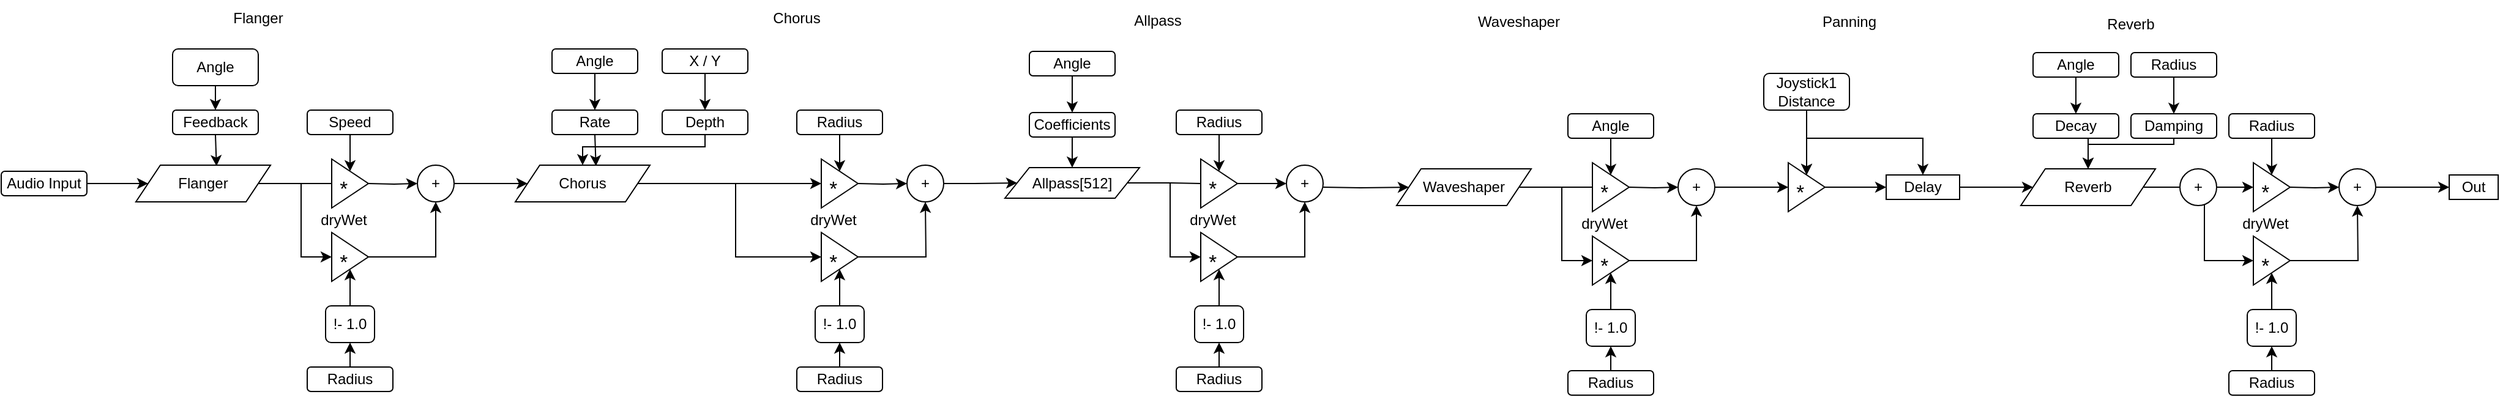 <mxfile version="21.0.4" type="device"><diagram name="Pagina-1" id="YoesOZrTGqVyh9ye20IZ"><mxGraphModel dx="1509" dy="816" grid="1" gridSize="10" guides="1" tooltips="1" connect="1" arrows="1" fold="1" page="1" pageScale="1" pageWidth="2200" pageHeight="400" math="0" shadow="0"><root><mxCell id="0"/><mxCell id="1" parent="0"/><mxCell id="9KAMdXOg85F3PCjol3W9-1" value="Out" style="rounded=0;whiteSpace=wrap;html=1;" parent="1" vertex="1"><mxGeometry x="2020" y="163" width="40" height="20" as="geometry"/></mxCell><mxCell id="Qw0Q38dsuIIb9uMzpZdH-4" style="edgeStyle=orthogonalEdgeStyle;rounded=0;orthogonalLoop=1;jettySize=auto;html=1;exitX=1;exitY=0.5;exitDx=0;exitDy=0;entryX=0;entryY=0.5;entryDx=0;entryDy=0;" edge="1" parent="1" source="9KAMdXOg85F3PCjol3W9-5" target="erO2ODHilAgzpxxgihGx-43"><mxGeometry relative="1" as="geometry"/></mxCell><mxCell id="9KAMdXOg85F3PCjol3W9-5" value="Audio Input" style="rounded=1;whiteSpace=wrap;html=1;" parent="1" vertex="1"><mxGeometry x="20" y="160" width="70" height="20" as="geometry"/></mxCell><mxCell id="9KAMdXOg85F3PCjol3W9-32" style="edgeStyle=orthogonalEdgeStyle;rounded=0;orthogonalLoop=1;jettySize=auto;html=1;exitX=0.5;exitY=1;exitDx=0;exitDy=0;entryX=0.5;entryY=0;entryDx=0;entryDy=0;" parent="1" source="9KAMdXOg85F3PCjol3W9-6" target="9KAMdXOg85F3PCjol3W9-31" edge="1"><mxGeometry relative="1" as="geometry"/></mxCell><mxCell id="9KAMdXOg85F3PCjol3W9-6" value="Angle" style="rounded=1;whiteSpace=wrap;html=1;" parent="1" vertex="1"><mxGeometry x="860" y="62" width="70" height="20" as="geometry"/></mxCell><mxCell id="9KAMdXOg85F3PCjol3W9-30" style="edgeStyle=orthogonalEdgeStyle;rounded=0;orthogonalLoop=1;jettySize=auto;html=1;exitX=0.5;exitY=1;exitDx=0;exitDy=0;entryX=0.5;entryY=0;entryDx=0;entryDy=0;" parent="1" source="9KAMdXOg85F3PCjol3W9-7" target="9KAMdXOg85F3PCjol3W9-19" edge="1"><mxGeometry relative="1" as="geometry"/></mxCell><mxCell id="9KAMdXOg85F3PCjol3W9-7" value="Radius" style="rounded=1;whiteSpace=wrap;html=1;" parent="1" vertex="1"><mxGeometry x="980" y="110" width="70" height="20" as="geometry"/></mxCell><mxCell id="9KAMdXOg85F3PCjol3W9-12" style="edgeStyle=orthogonalEdgeStyle;rounded=0;orthogonalLoop=1;jettySize=auto;html=1;exitX=1;exitY=0.5;exitDx=0;exitDy=0;entryX=0;entryY=0.5;entryDx=0;entryDy=0;startArrow=none;" parent="1" source="9KAMdXOg85F3PCjol3W9-19" target="9KAMdXOg85F3PCjol3W9-10" edge="1"><mxGeometry relative="1" as="geometry"/></mxCell><mxCell id="Qw0Q38dsuIIb9uMzpZdH-22" style="edgeStyle=orthogonalEdgeStyle;rounded=0;orthogonalLoop=1;jettySize=auto;html=1;exitX=1;exitY=0.5;exitDx=0;exitDy=0;entryX=0;entryY=0.5;entryDx=0;entryDy=0;" edge="1" parent="1" source="9KAMdXOg85F3PCjol3W9-8" target="9KAMdXOg85F3PCjol3W9-15"><mxGeometry relative="1" as="geometry"/></mxCell><mxCell id="9KAMdXOg85F3PCjol3W9-8" value="Allpass[512]" style="shape=parallelogram;perimeter=parallelogramPerimeter;whiteSpace=wrap;html=1;fixedSize=1;" parent="1" vertex="1"><mxGeometry x="840" y="157" width="110" height="25" as="geometry"/></mxCell><mxCell id="9KAMdXOg85F3PCjol3W9-10" value="+" style="ellipse;whiteSpace=wrap;html=1;aspect=fixed;" parent="1" vertex="1"><mxGeometry x="1070" y="155" width="30" height="30" as="geometry"/></mxCell><mxCell id="9KAMdXOg85F3PCjol3W9-29" style="edgeStyle=orthogonalEdgeStyle;rounded=0;orthogonalLoop=1;jettySize=auto;html=1;exitX=0.5;exitY=0;exitDx=0;exitDy=0;entryX=0.5;entryY=1;entryDx=0;entryDy=0;" parent="1" source="9KAMdXOg85F3PCjol3W9-16" target="9KAMdXOg85F3PCjol3W9-15" edge="1"><mxGeometry relative="1" as="geometry"/></mxCell><mxCell id="9KAMdXOg85F3PCjol3W9-16" value="!- 1.0" style="rounded=1;whiteSpace=wrap;html=1;" parent="1" vertex="1"><mxGeometry x="995" y="270" width="40" height="30" as="geometry"/></mxCell><mxCell id="9KAMdXOg85F3PCjol3W9-22" style="edgeStyle=orthogonalEdgeStyle;rounded=0;orthogonalLoop=1;jettySize=auto;html=1;exitX=1;exitY=0.5;exitDx=0;exitDy=0;entryX=0.5;entryY=1;entryDx=0;entryDy=0;" parent="1" source="9KAMdXOg85F3PCjol3W9-15" target="9KAMdXOg85F3PCjol3W9-10" edge="1"><mxGeometry relative="1" as="geometry"/></mxCell><mxCell id="9KAMdXOg85F3PCjol3W9-15" value="&lt;font style=&quot;font-size: 20px;&quot;&gt;&lt;sub&gt;&amp;nbsp;*&lt;/sub&gt;&lt;/font&gt;" style="triangle;whiteSpace=wrap;html=1;align=left;" parent="1" vertex="1"><mxGeometry x="1000" y="210" width="30" height="40" as="geometry"/></mxCell><mxCell id="9KAMdXOg85F3PCjol3W9-20" value="" style="edgeStyle=orthogonalEdgeStyle;rounded=0;orthogonalLoop=1;jettySize=auto;html=1;exitX=1;exitY=0.5;exitDx=0;exitDy=0;entryX=0;entryY=0.5;entryDx=0;entryDy=0;endArrow=none;" parent="1" source="9KAMdXOg85F3PCjol3W9-8" target="9KAMdXOg85F3PCjol3W9-19" edge="1"><mxGeometry relative="1" as="geometry"><mxPoint x="940" y="172" as="sourcePoint"/><mxPoint x="1024" y="172" as="targetPoint"/></mxGeometry></mxCell><mxCell id="9KAMdXOg85F3PCjol3W9-19" value="&lt;font style=&quot;font-size: 20px;&quot;&gt;&lt;sub&gt;&amp;nbsp;*&lt;/sub&gt;&lt;/font&gt;" style="triangle;whiteSpace=wrap;html=1;align=left;" parent="1" vertex="1"><mxGeometry x="1000" y="150" width="30" height="40" as="geometry"/></mxCell><mxCell id="9KAMdXOg85F3PCjol3W9-28" style="edgeStyle=orthogonalEdgeStyle;rounded=0;orthogonalLoop=1;jettySize=auto;html=1;exitX=0.5;exitY=0;exitDx=0;exitDy=0;entryX=0.5;entryY=1;entryDx=0;entryDy=0;" parent="1" source="9KAMdXOg85F3PCjol3W9-26" target="9KAMdXOg85F3PCjol3W9-16" edge="1"><mxGeometry relative="1" as="geometry"/></mxCell><mxCell id="9KAMdXOg85F3PCjol3W9-26" value="Radius" style="rounded=1;whiteSpace=wrap;html=1;" parent="1" vertex="1"><mxGeometry x="980" y="320" width="70" height="20" as="geometry"/></mxCell><mxCell id="9KAMdXOg85F3PCjol3W9-33" style="edgeStyle=orthogonalEdgeStyle;rounded=0;orthogonalLoop=1;jettySize=auto;html=1;exitX=0.5;exitY=1;exitDx=0;exitDy=0;entryX=0.5;entryY=0;entryDx=0;entryDy=0;" parent="1" source="9KAMdXOg85F3PCjol3W9-31" target="9KAMdXOg85F3PCjol3W9-8" edge="1"><mxGeometry relative="1" as="geometry"/></mxCell><mxCell id="9KAMdXOg85F3PCjol3W9-31" value="Coefficients" style="rounded=1;whiteSpace=wrap;html=1;" parent="1" vertex="1"><mxGeometry x="860" y="112" width="70" height="20" as="geometry"/></mxCell><mxCell id="9KAMdXOg85F3PCjol3W9-49" style="edgeStyle=orthogonalEdgeStyle;rounded=0;orthogonalLoop=1;jettySize=auto;html=1;exitX=1;exitY=0.5;exitDx=0;exitDy=0;entryX=0;entryY=0.5;entryDx=0;entryDy=0;startArrow=none;" parent="1" edge="1"><mxGeometry relative="1" as="geometry"><mxPoint x="720" y="170" as="sourcePoint"/><mxPoint x="760" y="170" as="targetPoint"/></mxGeometry></mxCell><mxCell id="Qw0Q38dsuIIb9uMzpZdH-20" style="edgeStyle=orthogonalEdgeStyle;rounded=0;orthogonalLoop=1;jettySize=auto;html=1;exitX=1;exitY=0.5;exitDx=0;exitDy=0;entryX=0;entryY=0.5;entryDx=0;entryDy=0;" edge="1" parent="1" source="9KAMdXOg85F3PCjol3W9-50" target="9KAMdXOg85F3PCjol3W9-58"><mxGeometry relative="1" as="geometry"/></mxCell><mxCell id="Qw0Q38dsuIIb9uMzpZdH-21" style="edgeStyle=orthogonalEdgeStyle;rounded=0;orthogonalLoop=1;jettySize=auto;html=1;exitX=1;exitY=0.5;exitDx=0;exitDy=0;entryX=0;entryY=0.5;entryDx=0;entryDy=0;" edge="1" parent="1" source="9KAMdXOg85F3PCjol3W9-50" target="9KAMdXOg85F3PCjol3W9-55"><mxGeometry relative="1" as="geometry"/></mxCell><mxCell id="9KAMdXOg85F3PCjol3W9-50" value="Chorus" style="shape=parallelogram;perimeter=parallelogramPerimeter;whiteSpace=wrap;html=1;fixedSize=1;" parent="1" vertex="1"><mxGeometry x="440" y="155" width="110" height="30" as="geometry"/></mxCell><mxCell id="9KAMdXOg85F3PCjol3W9-92" style="edgeStyle=orthogonalEdgeStyle;rounded=0;orthogonalLoop=1;jettySize=auto;html=1;exitX=1;exitY=0.5;exitDx=0;exitDy=0;entryX=0;entryY=0.5;entryDx=0;entryDy=0;startArrow=none;" parent="1" target="9KAMdXOg85F3PCjol3W9-75" edge="1"><mxGeometry relative="1" as="geometry"><mxPoint x="1100" y="173" as="sourcePoint"/></mxGeometry></mxCell><mxCell id="Qw0Q38dsuIIb9uMzpZdH-5" style="edgeStyle=orthogonalEdgeStyle;rounded=0;orthogonalLoop=1;jettySize=auto;html=1;exitX=1;exitY=0.5;exitDx=0;exitDy=0;entryX=0;entryY=0.5;entryDx=0;entryDy=0;" edge="1" parent="1" source="9KAMdXOg85F3PCjol3W9-51" target="9KAMdXOg85F3PCjol3W9-8"><mxGeometry relative="1" as="geometry"/></mxCell><mxCell id="9KAMdXOg85F3PCjol3W9-51" value="+" style="ellipse;whiteSpace=wrap;html=1;aspect=fixed;" parent="1" vertex="1"><mxGeometry x="760" y="155" width="30" height="30" as="geometry"/></mxCell><mxCell id="9KAMdXOg85F3PCjol3W9-52" style="edgeStyle=orthogonalEdgeStyle;rounded=0;orthogonalLoop=1;jettySize=auto;html=1;exitX=0.5;exitY=0;exitDx=0;exitDy=0;entryX=0.5;entryY=1;entryDx=0;entryDy=0;" parent="1" source="9KAMdXOg85F3PCjol3W9-53" target="9KAMdXOg85F3PCjol3W9-55" edge="1"><mxGeometry relative="1" as="geometry"/></mxCell><mxCell id="9KAMdXOg85F3PCjol3W9-53" value="!- 1.0" style="rounded=1;whiteSpace=wrap;html=1;" parent="1" vertex="1"><mxGeometry x="685" y="270" width="40" height="30" as="geometry"/></mxCell><mxCell id="9KAMdXOg85F3PCjol3W9-54" style="edgeStyle=orthogonalEdgeStyle;rounded=0;orthogonalLoop=1;jettySize=auto;html=1;exitX=1;exitY=0.5;exitDx=0;exitDy=0;entryX=0.5;entryY=1;entryDx=0;entryDy=0;" parent="1" source="9KAMdXOg85F3PCjol3W9-55" edge="1"><mxGeometry relative="1" as="geometry"><mxPoint x="775" y="185" as="targetPoint"/></mxGeometry></mxCell><mxCell id="9KAMdXOg85F3PCjol3W9-55" value="&lt;font style=&quot;font-size: 20px;&quot;&gt;&lt;sub&gt;&amp;nbsp;*&lt;/sub&gt;&lt;/font&gt;" style="triangle;whiteSpace=wrap;html=1;align=left;" parent="1" vertex="1"><mxGeometry x="690" y="210" width="30" height="40" as="geometry"/></mxCell><mxCell id="9KAMdXOg85F3PCjol3W9-58" value="&lt;font style=&quot;font-size: 20px;&quot;&gt;&lt;sub&gt;&amp;nbsp;*&lt;/sub&gt;&lt;/font&gt;" style="triangle;whiteSpace=wrap;html=1;align=left;" parent="1" vertex="1"><mxGeometry x="690" y="150" width="30" height="40" as="geometry"/></mxCell><mxCell id="9KAMdXOg85F3PCjol3W9-61" style="edgeStyle=orthogonalEdgeStyle;rounded=0;orthogonalLoop=1;jettySize=auto;html=1;exitX=0.5;exitY=1;exitDx=0;exitDy=0;entryX=0.5;entryY=0;entryDx=0;entryDy=0;" parent="1" source="9KAMdXOg85F3PCjol3W9-60" target="9KAMdXOg85F3PCjol3W9-58" edge="1"><mxGeometry relative="1" as="geometry"/></mxCell><mxCell id="9KAMdXOg85F3PCjol3W9-60" value="Radius" style="rounded=1;whiteSpace=wrap;html=1;" parent="1" vertex="1"><mxGeometry x="670" y="110" width="70" height="20" as="geometry"/></mxCell><mxCell id="9KAMdXOg85F3PCjol3W9-63" style="edgeStyle=orthogonalEdgeStyle;rounded=0;orthogonalLoop=1;jettySize=auto;html=1;exitX=0.5;exitY=0;exitDx=0;exitDy=0;entryX=0.5;entryY=1;entryDx=0;entryDy=0;" parent="1" source="9KAMdXOg85F3PCjol3W9-62" target="9KAMdXOg85F3PCjol3W9-53" edge="1"><mxGeometry relative="1" as="geometry"/></mxCell><mxCell id="9KAMdXOg85F3PCjol3W9-62" value="Radius" style="rounded=1;whiteSpace=wrap;html=1;" parent="1" vertex="1"><mxGeometry x="670" y="320" width="70" height="20" as="geometry"/></mxCell><mxCell id="9KAMdXOg85F3PCjol3W9-64" style="edgeStyle=orthogonalEdgeStyle;rounded=0;orthogonalLoop=1;jettySize=auto;html=1;exitX=0.5;exitY=1;exitDx=0;exitDy=0;entryX=0.5;entryY=0;entryDx=0;entryDy=0;" parent="1" source="9KAMdXOg85F3PCjol3W9-65" target="9KAMdXOg85F3PCjol3W9-66" edge="1"><mxGeometry relative="1" as="geometry"/></mxCell><mxCell id="9KAMdXOg85F3PCjol3W9-65" value="Angle" style="rounded=1;whiteSpace=wrap;html=1;" parent="1" vertex="1"><mxGeometry x="470" y="60" width="70" height="20" as="geometry"/></mxCell><mxCell id="9KAMdXOg85F3PCjol3W9-68" style="edgeStyle=orthogonalEdgeStyle;rounded=0;orthogonalLoop=1;jettySize=auto;html=1;exitX=0.5;exitY=1;exitDx=0;exitDy=0;entryX=0.599;entryY=0.026;entryDx=0;entryDy=0;entryPerimeter=0;" parent="1" source="9KAMdXOg85F3PCjol3W9-66" target="9KAMdXOg85F3PCjol3W9-50" edge="1"><mxGeometry relative="1" as="geometry"/></mxCell><mxCell id="9KAMdXOg85F3PCjol3W9-66" value="Rate" style="rounded=1;whiteSpace=wrap;html=1;" parent="1" vertex="1"><mxGeometry x="470" y="110" width="70" height="20" as="geometry"/></mxCell><mxCell id="9KAMdXOg85F3PCjol3W9-71" value="Allpass" style="text;html=1;strokeColor=none;fillColor=none;align=center;verticalAlign=middle;whiteSpace=wrap;rounded=0;" parent="1" vertex="1"><mxGeometry x="935" y="22" width="60" height="30" as="geometry"/></mxCell><mxCell id="9KAMdXOg85F3PCjol3W9-72" value="Chorus" style="text;html=1;strokeColor=none;fillColor=none;align=center;verticalAlign=middle;whiteSpace=wrap;rounded=0;" parent="1" vertex="1"><mxGeometry x="640" y="20" width="60" height="30" as="geometry"/></mxCell><mxCell id="9KAMdXOg85F3PCjol3W9-73" style="edgeStyle=orthogonalEdgeStyle;rounded=0;orthogonalLoop=1;jettySize=auto;html=1;exitX=1;exitY=0.5;exitDx=0;exitDy=0;entryX=0;entryY=0.5;entryDx=0;entryDy=0;startArrow=none;" parent="1" target="9KAMdXOg85F3PCjol3W9-76" edge="1"><mxGeometry relative="1" as="geometry"><mxPoint x="1350" y="173" as="sourcePoint"/></mxGeometry></mxCell><mxCell id="9KAMdXOg85F3PCjol3W9-74" style="edgeStyle=orthogonalEdgeStyle;rounded=0;orthogonalLoop=1;jettySize=auto;html=1;exitX=1;exitY=0.5;exitDx=0;exitDy=0;entryX=0;entryY=0.5;entryDx=0;entryDy=0;" parent="1" source="9KAMdXOg85F3PCjol3W9-75" target="9KAMdXOg85F3PCjol3W9-80" edge="1"><mxGeometry relative="1" as="geometry"/></mxCell><mxCell id="9KAMdXOg85F3PCjol3W9-75" value="Waveshaper" style="shape=parallelogram;perimeter=parallelogramPerimeter;whiteSpace=wrap;html=1;fixedSize=1;" parent="1" vertex="1"><mxGeometry x="1160" y="158" width="110" height="30" as="geometry"/></mxCell><mxCell id="Qw0Q38dsuIIb9uMzpZdH-31" style="edgeStyle=orthogonalEdgeStyle;rounded=0;orthogonalLoop=1;jettySize=auto;html=1;exitX=1;exitY=0.5;exitDx=0;exitDy=0;entryX=0;entryY=0.5;entryDx=0;entryDy=0;" edge="1" parent="1" source="9KAMdXOg85F3PCjol3W9-76" target="erO2ODHilAgzpxxgihGx-23"><mxGeometry relative="1" as="geometry"/></mxCell><mxCell id="9KAMdXOg85F3PCjol3W9-76" value="+" style="ellipse;whiteSpace=wrap;html=1;aspect=fixed;" parent="1" vertex="1"><mxGeometry x="1390" y="158" width="30" height="30" as="geometry"/></mxCell><mxCell id="9KAMdXOg85F3PCjol3W9-77" style="edgeStyle=orthogonalEdgeStyle;rounded=0;orthogonalLoop=1;jettySize=auto;html=1;exitX=0.5;exitY=0;exitDx=0;exitDy=0;entryX=0.5;entryY=1;entryDx=0;entryDy=0;" parent="1" source="9KAMdXOg85F3PCjol3W9-78" target="9KAMdXOg85F3PCjol3W9-80" edge="1"><mxGeometry relative="1" as="geometry"/></mxCell><mxCell id="9KAMdXOg85F3PCjol3W9-78" value="!- 1.0" style="rounded=1;whiteSpace=wrap;html=1;" parent="1" vertex="1"><mxGeometry x="1315" y="273" width="40" height="30" as="geometry"/></mxCell><mxCell id="9KAMdXOg85F3PCjol3W9-79" style="edgeStyle=orthogonalEdgeStyle;rounded=0;orthogonalLoop=1;jettySize=auto;html=1;exitX=1;exitY=0.5;exitDx=0;exitDy=0;entryX=0.5;entryY=1;entryDx=0;entryDy=0;" parent="1" source="9KAMdXOg85F3PCjol3W9-80" target="9KAMdXOg85F3PCjol3W9-76" edge="1"><mxGeometry relative="1" as="geometry"/></mxCell><mxCell id="9KAMdXOg85F3PCjol3W9-80" value="&lt;font style=&quot;font-size: 20px;&quot;&gt;&lt;sub&gt;&amp;nbsp;*&lt;/sub&gt;&lt;/font&gt;" style="triangle;whiteSpace=wrap;html=1;align=left;" parent="1" vertex="1"><mxGeometry x="1320" y="213" width="30" height="40" as="geometry"/></mxCell><mxCell id="9KAMdXOg85F3PCjol3W9-81" value="" style="edgeStyle=orthogonalEdgeStyle;rounded=0;orthogonalLoop=1;jettySize=auto;html=1;exitX=1;exitY=0.5;exitDx=0;exitDy=0;entryX=0;entryY=0.5;entryDx=0;entryDy=0;endArrow=none;" parent="1" source="9KAMdXOg85F3PCjol3W9-75" edge="1"><mxGeometry relative="1" as="geometry"><mxPoint x="1260" y="173" as="sourcePoint"/><mxPoint x="1320" y="173" as="targetPoint"/></mxGeometry></mxCell><mxCell id="9KAMdXOg85F3PCjol3W9-82" value="&lt;font style=&quot;font-size: 20px;&quot;&gt;&lt;sub&gt;&amp;nbsp;*&lt;/sub&gt;&lt;/font&gt;" style="triangle;whiteSpace=wrap;html=1;align=left;" parent="1" vertex="1"><mxGeometry x="1320" y="153" width="30" height="40" as="geometry"/></mxCell><mxCell id="9KAMdXOg85F3PCjol3W9-83" style="edgeStyle=orthogonalEdgeStyle;rounded=0;orthogonalLoop=1;jettySize=auto;html=1;exitX=0.5;exitY=1;exitDx=0;exitDy=0;entryX=0.5;entryY=0;entryDx=0;entryDy=0;" parent="1" source="9KAMdXOg85F3PCjol3W9-84" target="9KAMdXOg85F3PCjol3W9-82" edge="1"><mxGeometry relative="1" as="geometry"/></mxCell><mxCell id="9KAMdXOg85F3PCjol3W9-84" value="Angle" style="rounded=1;whiteSpace=wrap;html=1;" parent="1" vertex="1"><mxGeometry x="1300" y="113" width="70" height="20" as="geometry"/></mxCell><mxCell id="9KAMdXOg85F3PCjol3W9-85" style="edgeStyle=orthogonalEdgeStyle;rounded=0;orthogonalLoop=1;jettySize=auto;html=1;exitX=0.5;exitY=0;exitDx=0;exitDy=0;entryX=0.5;entryY=1;entryDx=0;entryDy=0;" parent="1" source="9KAMdXOg85F3PCjol3W9-86" target="9KAMdXOg85F3PCjol3W9-78" edge="1"><mxGeometry relative="1" as="geometry"/></mxCell><mxCell id="9KAMdXOg85F3PCjol3W9-86" value="Radius" style="rounded=1;whiteSpace=wrap;html=1;" parent="1" vertex="1"><mxGeometry x="1300" y="323" width="70" height="20" as="geometry"/></mxCell><mxCell id="9KAMdXOg85F3PCjol3W9-97" value="Waveshaper" style="text;html=1;strokeColor=none;fillColor=none;align=center;verticalAlign=middle;whiteSpace=wrap;rounded=0;" parent="1" vertex="1"><mxGeometry x="1230" y="23" width="60" height="30" as="geometry"/></mxCell><mxCell id="9KAMdXOg85F3PCjol3W9-100" style="edgeStyle=orthogonalEdgeStyle;rounded=0;orthogonalLoop=1;jettySize=auto;html=1;exitX=1;exitY=0.5;exitDx=0;exitDy=0;entryX=0;entryY=0.5;entryDx=0;entryDy=0;startArrow=none;" parent="1" edge="1"><mxGeometry relative="1" as="geometry"><mxPoint x="1890" y="173" as="sourcePoint"/><mxPoint x="1930.0" y="173" as="targetPoint"/></mxGeometry></mxCell><mxCell id="9KAMdXOg85F3PCjol3W9-101" style="edgeStyle=orthogonalEdgeStyle;rounded=0;orthogonalLoop=1;jettySize=auto;html=1;exitX=1;exitY=0.5;exitDx=0;exitDy=0;entryX=0;entryY=0.5;entryDx=0;entryDy=0;" parent="1" source="9KAMdXOg85F3PCjol3W9-102" target="9KAMdXOg85F3PCjol3W9-107" edge="1"><mxGeometry relative="1" as="geometry"/></mxCell><mxCell id="9KAMdXOg85F3PCjol3W9-102" value="Reverb" style="shape=parallelogram;perimeter=parallelogramPerimeter;whiteSpace=wrap;html=1;fixedSize=1;" parent="1" vertex="1"><mxGeometry x="1670" y="158" width="110" height="30" as="geometry"/></mxCell><mxCell id="Qw0Q38dsuIIb9uMzpZdH-29" style="edgeStyle=orthogonalEdgeStyle;rounded=0;orthogonalLoop=1;jettySize=auto;html=1;exitX=1;exitY=0.5;exitDx=0;exitDy=0;entryX=0;entryY=0.5;entryDx=0;entryDy=0;" edge="1" parent="1" source="9KAMdXOg85F3PCjol3W9-103" target="9KAMdXOg85F3PCjol3W9-109"><mxGeometry relative="1" as="geometry"/></mxCell><mxCell id="9KAMdXOg85F3PCjol3W9-103" value="+" style="ellipse;whiteSpace=wrap;html=1;aspect=fixed;" parent="1" vertex="1"><mxGeometry x="1800" y="158" width="30" height="30" as="geometry"/></mxCell><mxCell id="9KAMdXOg85F3PCjol3W9-104" style="edgeStyle=orthogonalEdgeStyle;rounded=0;orthogonalLoop=1;jettySize=auto;html=1;exitX=0.5;exitY=0;exitDx=0;exitDy=0;entryX=0.5;entryY=1;entryDx=0;entryDy=0;" parent="1" source="9KAMdXOg85F3PCjol3W9-105" target="9KAMdXOg85F3PCjol3W9-107" edge="1"><mxGeometry relative="1" as="geometry"/></mxCell><mxCell id="9KAMdXOg85F3PCjol3W9-105" value="!- 1.0" style="rounded=1;whiteSpace=wrap;html=1;" parent="1" vertex="1"><mxGeometry x="1855" y="273" width="40" height="30" as="geometry"/></mxCell><mxCell id="9KAMdXOg85F3PCjol3W9-106" style="edgeStyle=orthogonalEdgeStyle;rounded=0;orthogonalLoop=1;jettySize=auto;html=1;exitX=1;exitY=0.5;exitDx=0;exitDy=0;entryX=0.5;entryY=1;entryDx=0;entryDy=0;" parent="1" source="9KAMdXOg85F3PCjol3W9-107" edge="1"><mxGeometry relative="1" as="geometry"><mxPoint x="1945" y="188" as="targetPoint"/></mxGeometry></mxCell><mxCell id="9KAMdXOg85F3PCjol3W9-107" value="&lt;font style=&quot;font-size: 20px;&quot;&gt;&lt;sub&gt;&amp;nbsp;*&lt;/sub&gt;&lt;/font&gt;" style="triangle;whiteSpace=wrap;html=1;align=left;" parent="1" vertex="1"><mxGeometry x="1860" y="213" width="30" height="40" as="geometry"/></mxCell><mxCell id="9KAMdXOg85F3PCjol3W9-109" value="&lt;font style=&quot;font-size: 20px;&quot;&gt;&lt;sub&gt;&amp;nbsp;*&lt;/sub&gt;&lt;/font&gt;" style="triangle;whiteSpace=wrap;html=1;align=left;" parent="1" vertex="1"><mxGeometry x="1860" y="153" width="30" height="40" as="geometry"/></mxCell><mxCell id="9KAMdXOg85F3PCjol3W9-110" style="edgeStyle=orthogonalEdgeStyle;rounded=0;orthogonalLoop=1;jettySize=auto;html=1;exitX=0.5;exitY=1;exitDx=0;exitDy=0;entryX=0.5;entryY=0;entryDx=0;entryDy=0;" parent="1" source="9KAMdXOg85F3PCjol3W9-111" target="9KAMdXOg85F3PCjol3W9-109" edge="1"><mxGeometry relative="1" as="geometry"/></mxCell><mxCell id="9KAMdXOg85F3PCjol3W9-111" value="Radius" style="rounded=1;whiteSpace=wrap;html=1;" parent="1" vertex="1"><mxGeometry x="1840" y="113" width="70" height="20" as="geometry"/></mxCell><mxCell id="9KAMdXOg85F3PCjol3W9-112" style="edgeStyle=orthogonalEdgeStyle;rounded=0;orthogonalLoop=1;jettySize=auto;html=1;exitX=0.5;exitY=0;exitDx=0;exitDy=0;entryX=0.5;entryY=1;entryDx=0;entryDy=0;" parent="1" source="9KAMdXOg85F3PCjol3W9-113" target="9KAMdXOg85F3PCjol3W9-105" edge="1"><mxGeometry relative="1" as="geometry"/></mxCell><mxCell id="9KAMdXOg85F3PCjol3W9-113" value="Radius" style="rounded=1;whiteSpace=wrap;html=1;" parent="1" vertex="1"><mxGeometry x="1840" y="323" width="70" height="20" as="geometry"/></mxCell><mxCell id="Qw0Q38dsuIIb9uMzpZdH-25" style="edgeStyle=orthogonalEdgeStyle;rounded=0;orthogonalLoop=1;jettySize=auto;html=1;exitX=0.5;exitY=1;exitDx=0;exitDy=0;entryX=0.5;entryY=0;entryDx=0;entryDy=0;" edge="1" parent="1" source="9KAMdXOg85F3PCjol3W9-117" target="9KAMdXOg85F3PCjol3W9-102"><mxGeometry relative="1" as="geometry"/></mxCell><mxCell id="9KAMdXOg85F3PCjol3W9-117" value="Decay" style="rounded=1;whiteSpace=wrap;html=1;" parent="1" vertex="1"><mxGeometry x="1680" y="113" width="70" height="20" as="geometry"/></mxCell><mxCell id="Qw0Q38dsuIIb9uMzpZdH-28" style="edgeStyle=orthogonalEdgeStyle;rounded=0;orthogonalLoop=1;jettySize=auto;html=1;exitX=0.5;exitY=1;exitDx=0;exitDy=0;entryX=0.5;entryY=0;entryDx=0;entryDy=0;" edge="1" parent="1" source="9KAMdXOg85F3PCjol3W9-121" target="9KAMdXOg85F3PCjol3W9-117"><mxGeometry relative="1" as="geometry"/></mxCell><mxCell id="9KAMdXOg85F3PCjol3W9-121" value="Angle" style="rounded=1;whiteSpace=wrap;html=1;" parent="1" vertex="1"><mxGeometry x="1680" y="63" width="70" height="20" as="geometry"/></mxCell><mxCell id="Qw0Q38dsuIIb9uMzpZdH-27" style="edgeStyle=orthogonalEdgeStyle;rounded=0;orthogonalLoop=1;jettySize=auto;html=1;exitX=0.5;exitY=1;exitDx=0;exitDy=0;" edge="1" parent="1" source="9KAMdXOg85F3PCjol3W9-123" target="Qw0Q38dsuIIb9uMzpZdH-23"><mxGeometry relative="1" as="geometry"/></mxCell><mxCell id="9KAMdXOg85F3PCjol3W9-123" value="Radius" style="rounded=1;whiteSpace=wrap;html=1;" parent="1" vertex="1"><mxGeometry x="1760" y="63" width="70" height="20" as="geometry"/></mxCell><mxCell id="erO2ODHilAgzpxxgihGx-1" value="Reverb" style="text;html=1;strokeColor=none;fillColor=none;align=center;verticalAlign=middle;whiteSpace=wrap;rounded=0;" parent="1" vertex="1"><mxGeometry x="1730" y="25" width="60" height="30" as="geometry"/></mxCell><mxCell id="erO2ODHilAgzpxxgihGx-2" value="Panning" style="text;html=1;strokeColor=none;fillColor=none;align=center;verticalAlign=middle;whiteSpace=wrap;rounded=0;" parent="1" vertex="1"><mxGeometry x="1500" y="23" width="60" height="30" as="geometry"/></mxCell><mxCell id="erO2ODHilAgzpxxgihGx-31" style="edgeStyle=orthogonalEdgeStyle;rounded=0;orthogonalLoop=1;jettySize=auto;html=1;exitX=1;exitY=0.5;exitDx=0;exitDy=0;" parent="1" source="erO2ODHilAgzpxxgihGx-23" target="erO2ODHilAgzpxxgihGx-30" edge="1"><mxGeometry relative="1" as="geometry"/></mxCell><mxCell id="erO2ODHilAgzpxxgihGx-23" value="&lt;font style=&quot;font-size: 20px;&quot;&gt;&lt;sub&gt;&amp;nbsp;*&lt;/sub&gt;&lt;/font&gt;" style="triangle;whiteSpace=wrap;html=1;align=left;" parent="1" vertex="1"><mxGeometry x="1480" y="153" width="30" height="40" as="geometry"/></mxCell><mxCell id="erO2ODHilAgzpxxgihGx-29" style="edgeStyle=orthogonalEdgeStyle;rounded=0;orthogonalLoop=1;jettySize=auto;html=1;exitX=0.5;exitY=1;exitDx=0;exitDy=0;entryX=0.5;entryY=0;entryDx=0;entryDy=0;" parent="1" target="erO2ODHilAgzpxxgihGx-23" edge="1"><mxGeometry relative="1" as="geometry"><mxPoint x="1495" y="133" as="sourcePoint"/></mxGeometry></mxCell><mxCell id="Qw0Q38dsuIIb9uMzpZdH-9" style="edgeStyle=orthogonalEdgeStyle;rounded=0;orthogonalLoop=1;jettySize=auto;html=1;exitX=0.5;exitY=1;exitDx=0;exitDy=0;entryX=0.5;entryY=0;entryDx=0;entryDy=0;" edge="1" parent="1" target="erO2ODHilAgzpxxgihGx-30"><mxGeometry relative="1" as="geometry"><mxPoint x="1495" y="133" as="sourcePoint"/><Array as="points"><mxPoint x="1590" y="133"/></Array></mxGeometry></mxCell><mxCell id="Qw0Q38dsuIIb9uMzpZdH-30" style="edgeStyle=orthogonalEdgeStyle;rounded=0;orthogonalLoop=1;jettySize=auto;html=1;exitX=0.5;exitY=1;exitDx=0;exitDy=0;entryX=0.5;entryY=0;entryDx=0;entryDy=0;" edge="1" parent="1" source="erO2ODHilAgzpxxgihGx-28" target="erO2ODHilAgzpxxgihGx-23"><mxGeometry relative="1" as="geometry"/></mxCell><mxCell id="erO2ODHilAgzpxxgihGx-28" value="Joystick1 Distance" style="rounded=1;whiteSpace=wrap;html=1;" parent="1" vertex="1"><mxGeometry x="1460" y="80" width="70" height="30" as="geometry"/></mxCell><mxCell id="Qw0Q38dsuIIb9uMzpZdH-33" style="edgeStyle=orthogonalEdgeStyle;rounded=0;orthogonalLoop=1;jettySize=auto;html=1;exitX=1;exitY=0.5;exitDx=0;exitDy=0;entryX=0;entryY=0.5;entryDx=0;entryDy=0;" edge="1" parent="1" source="erO2ODHilAgzpxxgihGx-30" target="9KAMdXOg85F3PCjol3W9-102"><mxGeometry relative="1" as="geometry"/></mxCell><mxCell id="erO2ODHilAgzpxxgihGx-30" value="Delay" style="rounded=0;whiteSpace=wrap;html=1;" parent="1" vertex="1"><mxGeometry x="1560" y="163" width="60" height="20" as="geometry"/></mxCell><mxCell id="erO2ODHilAgzpxxgihGx-35" value="dryWet" style="text;html=1;strokeColor=none;fillColor=none;align=center;verticalAlign=middle;whiteSpace=wrap;rounded=0;" parent="1" vertex="1"><mxGeometry x="980" y="185" width="60" height="30" as="geometry"/></mxCell><mxCell id="erO2ODHilAgzpxxgihGx-37" value="dryWet" style="text;html=1;strokeColor=none;fillColor=none;align=center;verticalAlign=middle;whiteSpace=wrap;rounded=0;" parent="1" vertex="1"><mxGeometry x="670" y="185" width="60" height="30" as="geometry"/></mxCell><mxCell id="erO2ODHilAgzpxxgihGx-38" value="dryWet" style="text;html=1;strokeColor=none;fillColor=none;align=center;verticalAlign=middle;whiteSpace=wrap;rounded=0;" parent="1" vertex="1"><mxGeometry x="1300" y="188" width="60" height="30" as="geometry"/></mxCell><mxCell id="erO2ODHilAgzpxxgihGx-39" value="dryWet" style="text;html=1;strokeColor=none;fillColor=none;align=center;verticalAlign=middle;whiteSpace=wrap;rounded=0;" parent="1" vertex="1"><mxGeometry x="1840" y="188" width="60" height="30" as="geometry"/></mxCell><mxCell id="erO2ODHilAgzpxxgihGx-41" style="edgeStyle=orthogonalEdgeStyle;rounded=0;orthogonalLoop=1;jettySize=auto;html=1;exitX=1;exitY=0.5;exitDx=0;exitDy=0;entryX=0;entryY=0.5;entryDx=0;entryDy=0;startArrow=none;" parent="1" target="erO2ODHilAgzpxxgihGx-44" edge="1"><mxGeometry relative="1" as="geometry"><mxPoint x="320" y="170" as="sourcePoint"/></mxGeometry></mxCell><mxCell id="erO2ODHilAgzpxxgihGx-42" style="edgeStyle=orthogonalEdgeStyle;rounded=0;orthogonalLoop=1;jettySize=auto;html=1;exitX=1;exitY=0.5;exitDx=0;exitDy=0;entryX=0;entryY=0.5;entryDx=0;entryDy=0;" parent="1" source="erO2ODHilAgzpxxgihGx-43" target="erO2ODHilAgzpxxgihGx-48" edge="1"><mxGeometry relative="1" as="geometry"/></mxCell><mxCell id="erO2ODHilAgzpxxgihGx-43" value="Flanger" style="shape=parallelogram;perimeter=parallelogramPerimeter;whiteSpace=wrap;html=1;fixedSize=1;" parent="1" vertex="1"><mxGeometry x="130" y="155" width="110" height="30" as="geometry"/></mxCell><mxCell id="Qw0Q38dsuIIb9uMzpZdH-3" style="edgeStyle=orthogonalEdgeStyle;rounded=0;orthogonalLoop=1;jettySize=auto;html=1;exitX=1;exitY=0.5;exitDx=0;exitDy=0;entryX=0;entryY=0.5;entryDx=0;entryDy=0;" edge="1" parent="1" source="erO2ODHilAgzpxxgihGx-44" target="9KAMdXOg85F3PCjol3W9-50"><mxGeometry relative="1" as="geometry"/></mxCell><mxCell id="erO2ODHilAgzpxxgihGx-44" value="+" style="ellipse;whiteSpace=wrap;html=1;aspect=fixed;" parent="1" vertex="1"><mxGeometry x="360" y="155" width="30" height="30" as="geometry"/></mxCell><mxCell id="erO2ODHilAgzpxxgihGx-45" style="edgeStyle=orthogonalEdgeStyle;rounded=0;orthogonalLoop=1;jettySize=auto;html=1;exitX=0.5;exitY=0;exitDx=0;exitDy=0;entryX=0.5;entryY=1;entryDx=0;entryDy=0;" parent="1" source="erO2ODHilAgzpxxgihGx-46" target="erO2ODHilAgzpxxgihGx-48" edge="1"><mxGeometry relative="1" as="geometry"/></mxCell><mxCell id="erO2ODHilAgzpxxgihGx-46" value="!- 1.0" style="rounded=1;whiteSpace=wrap;html=1;" parent="1" vertex="1"><mxGeometry x="285" y="270" width="40" height="30" as="geometry"/></mxCell><mxCell id="erO2ODHilAgzpxxgihGx-47" style="edgeStyle=orthogonalEdgeStyle;rounded=0;orthogonalLoop=1;jettySize=auto;html=1;exitX=1;exitY=0.5;exitDx=0;exitDy=0;entryX=0.5;entryY=1;entryDx=0;entryDy=0;" parent="1" source="erO2ODHilAgzpxxgihGx-48" target="erO2ODHilAgzpxxgihGx-44" edge="1"><mxGeometry relative="1" as="geometry"/></mxCell><mxCell id="erO2ODHilAgzpxxgihGx-48" value="&lt;font style=&quot;font-size: 20px;&quot;&gt;&lt;sub&gt;&amp;nbsp;*&lt;/sub&gt;&lt;/font&gt;" style="triangle;whiteSpace=wrap;html=1;align=left;" parent="1" vertex="1"><mxGeometry x="290" y="210" width="30" height="40" as="geometry"/></mxCell><mxCell id="erO2ODHilAgzpxxgihGx-49" value="" style="edgeStyle=orthogonalEdgeStyle;rounded=0;orthogonalLoop=1;jettySize=auto;html=1;exitX=1;exitY=0.5;exitDx=0;exitDy=0;entryX=0;entryY=0.5;entryDx=0;entryDy=0;endArrow=none;" parent="1" source="erO2ODHilAgzpxxgihGx-43" edge="1"><mxGeometry relative="1" as="geometry"><mxPoint x="230" y="170" as="sourcePoint"/><mxPoint x="290" y="170" as="targetPoint"/></mxGeometry></mxCell><mxCell id="erO2ODHilAgzpxxgihGx-50" value="&lt;font style=&quot;font-size: 20px;&quot;&gt;&lt;sub&gt;&amp;nbsp;*&lt;/sub&gt;&lt;/font&gt;" style="triangle;whiteSpace=wrap;html=1;align=left;" parent="1" vertex="1"><mxGeometry x="290" y="150" width="30" height="40" as="geometry"/></mxCell><mxCell id="erO2ODHilAgzpxxgihGx-51" style="edgeStyle=orthogonalEdgeStyle;rounded=0;orthogonalLoop=1;jettySize=auto;html=1;exitX=0.5;exitY=1;exitDx=0;exitDy=0;entryX=0.5;entryY=0;entryDx=0;entryDy=0;" parent="1" source="erO2ODHilAgzpxxgihGx-52" target="erO2ODHilAgzpxxgihGx-50" edge="1"><mxGeometry relative="1" as="geometry"/></mxCell><mxCell id="erO2ODHilAgzpxxgihGx-52" value="Speed" style="rounded=1;whiteSpace=wrap;html=1;" parent="1" vertex="1"><mxGeometry x="270" y="110" width="70" height="20" as="geometry"/></mxCell><mxCell id="erO2ODHilAgzpxxgihGx-53" style="edgeStyle=orthogonalEdgeStyle;rounded=0;orthogonalLoop=1;jettySize=auto;html=1;exitX=0.5;exitY=0;exitDx=0;exitDy=0;entryX=0.5;entryY=1;entryDx=0;entryDy=0;" parent="1" source="erO2ODHilAgzpxxgihGx-54" target="erO2ODHilAgzpxxgihGx-46" edge="1"><mxGeometry relative="1" as="geometry"/></mxCell><mxCell id="erO2ODHilAgzpxxgihGx-54" value="Radius" style="rounded=1;whiteSpace=wrap;html=1;" parent="1" vertex="1"><mxGeometry x="270" y="320" width="70" height="20" as="geometry"/></mxCell><mxCell id="erO2ODHilAgzpxxgihGx-57" style="edgeStyle=orthogonalEdgeStyle;rounded=0;orthogonalLoop=1;jettySize=auto;html=1;exitX=0.5;exitY=1;exitDx=0;exitDy=0;entryX=0.599;entryY=0.026;entryDx=0;entryDy=0;entryPerimeter=0;" parent="1" source="erO2ODHilAgzpxxgihGx-58" target="erO2ODHilAgzpxxgihGx-43" edge="1"><mxGeometry relative="1" as="geometry"/></mxCell><mxCell id="erO2ODHilAgzpxxgihGx-58" value="Feedback" style="rounded=1;whiteSpace=wrap;html=1;" parent="1" vertex="1"><mxGeometry x="160" y="110" width="70" height="20" as="geometry"/></mxCell><mxCell id="erO2ODHilAgzpxxgihGx-59" value="Flanger" style="text;html=1;strokeColor=none;fillColor=none;align=center;verticalAlign=middle;whiteSpace=wrap;rounded=0;" parent="1" vertex="1"><mxGeometry x="200" y="20" width="60" height="30" as="geometry"/></mxCell><mxCell id="erO2ODHilAgzpxxgihGx-62" value="dryWet" style="text;html=1;strokeColor=none;fillColor=none;align=center;verticalAlign=middle;whiteSpace=wrap;rounded=0;" parent="1" vertex="1"><mxGeometry x="270" y="185" width="60" height="30" as="geometry"/></mxCell><mxCell id="erO2ODHilAgzpxxgihGx-66" style="edgeStyle=orthogonalEdgeStyle;rounded=0;orthogonalLoop=1;jettySize=auto;html=1;exitX=0.5;exitY=1;exitDx=0;exitDy=0;entryX=0.5;entryY=0;entryDx=0;entryDy=0;" parent="1" source="erO2ODHilAgzpxxgihGx-65" target="erO2ODHilAgzpxxgihGx-58" edge="1"><mxGeometry relative="1" as="geometry"/></mxCell><mxCell id="erO2ODHilAgzpxxgihGx-65" value="Angle" style="rounded=1;whiteSpace=wrap;html=1;" parent="1" vertex="1"><mxGeometry x="160" y="60" width="70" height="30" as="geometry"/></mxCell><mxCell id="Qw0Q38dsuIIb9uMzpZdH-34" style="edgeStyle=orthogonalEdgeStyle;rounded=0;orthogonalLoop=1;jettySize=auto;html=1;exitX=1;exitY=0.5;exitDx=0;exitDy=0;entryX=0;entryY=0.5;entryDx=0;entryDy=0;" edge="1" parent="1" source="Qw0Q38dsuIIb9uMzpZdH-6" target="9KAMdXOg85F3PCjol3W9-1"><mxGeometry relative="1" as="geometry"/></mxCell><mxCell id="Qw0Q38dsuIIb9uMzpZdH-6" value="+" style="ellipse;whiteSpace=wrap;html=1;aspect=fixed;" vertex="1" parent="1"><mxGeometry x="1930" y="158" width="30" height="30" as="geometry"/></mxCell><mxCell id="Qw0Q38dsuIIb9uMzpZdH-16" style="edgeStyle=orthogonalEdgeStyle;rounded=0;orthogonalLoop=1;jettySize=auto;html=1;exitX=0.5;exitY=1;exitDx=0;exitDy=0;entryX=0.5;entryY=0;entryDx=0;entryDy=0;" edge="1" source="Qw0Q38dsuIIb9uMzpZdH-17" target="Qw0Q38dsuIIb9uMzpZdH-18" parent="1"><mxGeometry relative="1" as="geometry"/></mxCell><mxCell id="Qw0Q38dsuIIb9uMzpZdH-17" value="X / Y" style="rounded=1;whiteSpace=wrap;html=1;" vertex="1" parent="1"><mxGeometry x="560" y="60" width="70" height="20" as="geometry"/></mxCell><mxCell id="Qw0Q38dsuIIb9uMzpZdH-19" style="edgeStyle=orthogonalEdgeStyle;rounded=0;orthogonalLoop=1;jettySize=auto;html=1;exitX=0.5;exitY=1;exitDx=0;exitDy=0;entryX=0.5;entryY=0;entryDx=0;entryDy=0;" edge="1" parent="1" source="Qw0Q38dsuIIb9uMzpZdH-18" target="9KAMdXOg85F3PCjol3W9-50"><mxGeometry relative="1" as="geometry"><Array as="points"><mxPoint x="595" y="140"/><mxPoint x="495" y="140"/></Array></mxGeometry></mxCell><mxCell id="Qw0Q38dsuIIb9uMzpZdH-18" value="Depth" style="rounded=1;whiteSpace=wrap;html=1;" vertex="1" parent="1"><mxGeometry x="560" y="110" width="70" height="20" as="geometry"/></mxCell><mxCell id="Qw0Q38dsuIIb9uMzpZdH-26" style="edgeStyle=orthogonalEdgeStyle;rounded=0;orthogonalLoop=1;jettySize=auto;html=1;exitX=0.5;exitY=1;exitDx=0;exitDy=0;entryX=0.5;entryY=0;entryDx=0;entryDy=0;" edge="1" parent="1" source="Qw0Q38dsuIIb9uMzpZdH-23" target="9KAMdXOg85F3PCjol3W9-102"><mxGeometry relative="1" as="geometry"><Array as="points"><mxPoint x="1795" y="138"/><mxPoint x="1725" y="138"/></Array></mxGeometry></mxCell><mxCell id="Qw0Q38dsuIIb9uMzpZdH-23" value="Damping" style="rounded=1;whiteSpace=wrap;html=1;" vertex="1" parent="1"><mxGeometry x="1760" y="113" width="70" height="20" as="geometry"/></mxCell></root></mxGraphModel></diagram></mxfile>